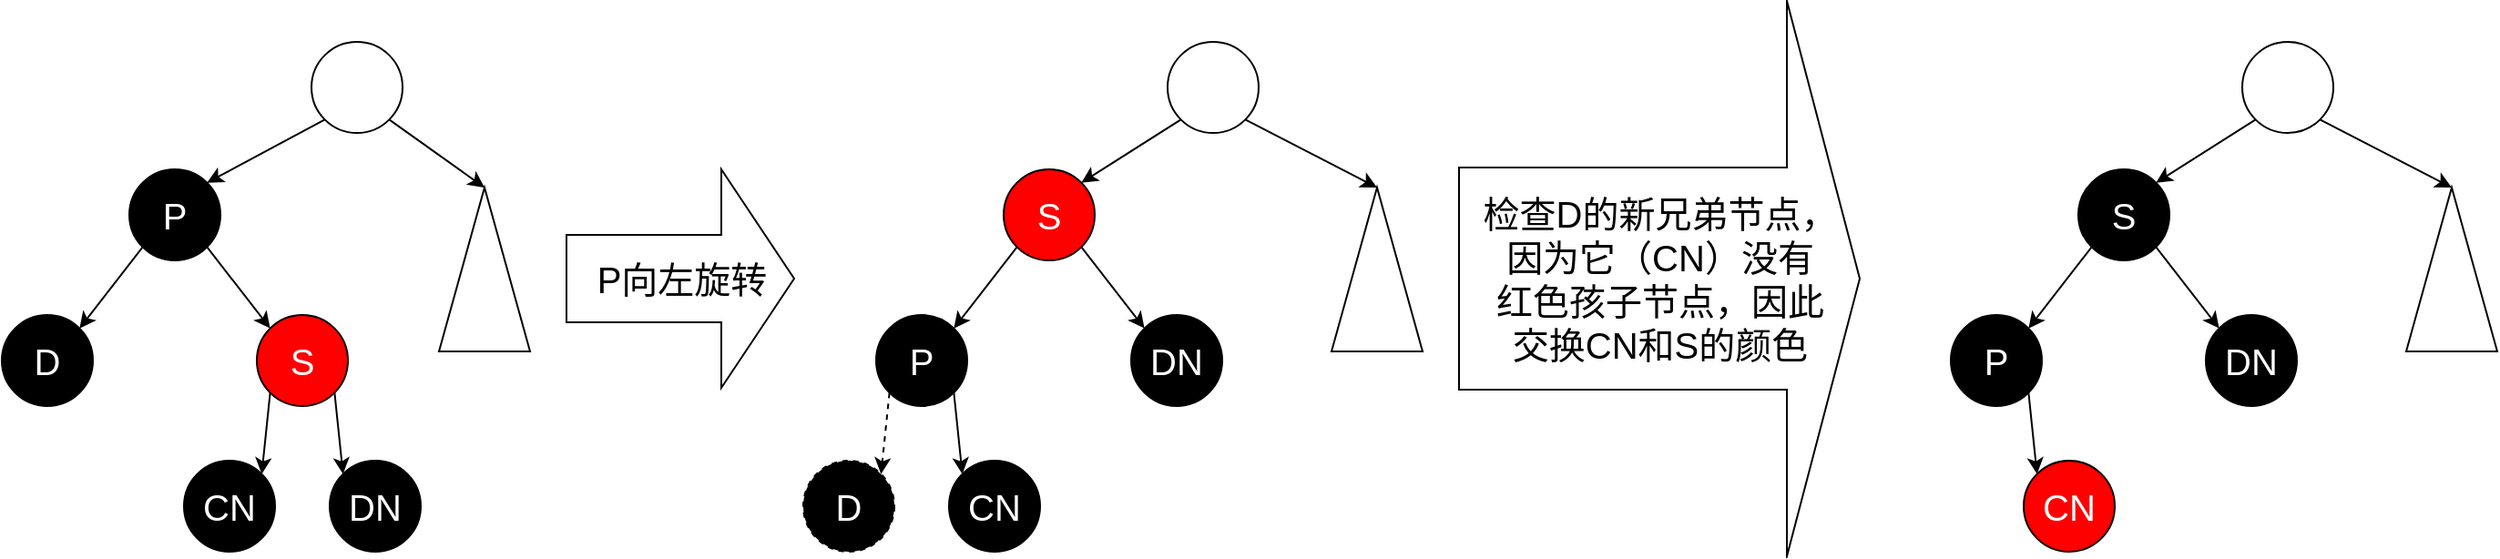<mxfile version="20.4.0" type="device"><diagram id="R-cHSDtUfPkVtpVSe-z4" name="Page-1"><mxGraphModel dx="572" dy="1805" grid="1" gridSize="10" guides="1" tooltips="1" connect="1" arrows="1" fold="1" page="1" pageScale="1" pageWidth="850" pageHeight="1100" math="0" shadow="0"><root><mxCell id="0"/><mxCell id="1" parent="0"/><mxCell id="n1B0MFmd508IJaJsGRzu-167" style="edgeStyle=none;rounded=0;orthogonalLoop=1;jettySize=auto;html=1;exitX=0;exitY=1;exitDx=0;exitDy=0;entryX=1;entryY=0;entryDx=0;entryDy=0;fontSize=20;fontColor=#000000;" parent="1" source="n1B0MFmd508IJaJsGRzu-57" target="n1B0MFmd508IJaJsGRzu-166" edge="1"><mxGeometry relative="1" as="geometry"/></mxCell><mxCell id="n1B0MFmd508IJaJsGRzu-210" style="edgeStyle=none;rounded=0;orthogonalLoop=1;jettySize=auto;html=1;exitX=1;exitY=1;exitDx=0;exitDy=0;entryX=0;entryY=0;entryDx=0;entryDy=0;fontSize=20;fontColor=#FFFFFF;" parent="1" source="n1B0MFmd508IJaJsGRzu-57" target="n1B0MFmd508IJaJsGRzu-209" edge="1"><mxGeometry relative="1" as="geometry"/></mxCell><mxCell id="n1B0MFmd508IJaJsGRzu-57" value="&lt;font style=&quot;font-size: 20px;&quot; color=&quot;#ffffff&quot;&gt;S&lt;/font&gt;" style="ellipse;whiteSpace=wrap;html=1;aspect=fixed;fillColor=#FF0000;" parent="1" vertex="1"><mxGeometry x="1010" y="160" width="50" height="50" as="geometry"/></mxCell><mxCell id="n1B0MFmd508IJaJsGRzu-58" style="edgeStyle=none;rounded=0;orthogonalLoop=1;jettySize=auto;html=1;exitX=0;exitY=1;exitDx=0;exitDy=0;entryX=1;entryY=0;entryDx=0;entryDy=0;fontSize=20;fontColor=#FFFFFF;" parent="1" source="n1B0MFmd508IJaJsGRzu-60" target="n1B0MFmd508IJaJsGRzu-61" edge="1"><mxGeometry relative="1" as="geometry"/></mxCell><mxCell id="n1B0MFmd508IJaJsGRzu-59" style="edgeStyle=none;rounded=0;orthogonalLoop=1;jettySize=auto;html=1;exitX=1;exitY=1;exitDx=0;exitDy=0;entryX=0;entryY=0;entryDx=0;entryDy=0;fontSize=20;fontColor=#FFFFFF;" parent="1" source="n1B0MFmd508IJaJsGRzu-60" target="n1B0MFmd508IJaJsGRzu-57" edge="1"><mxGeometry relative="1" as="geometry"/></mxCell><mxCell id="n1B0MFmd508IJaJsGRzu-60" value="&lt;font color=&quot;#ffffff&quot;&gt;&lt;span style=&quot;font-size: 20px;&quot;&gt;P&lt;br&gt;&lt;/span&gt;&lt;/font&gt;" style="ellipse;whiteSpace=wrap;html=1;aspect=fixed;fillColor=#000000;" parent="1" vertex="1"><mxGeometry x="940" y="80" width="50" height="50" as="geometry"/></mxCell><mxCell id="n1B0MFmd508IJaJsGRzu-61" value="&lt;font style=&quot;font-size: 20px;&quot; color=&quot;#ffffff&quot;&gt;D&lt;/font&gt;" style="ellipse;whiteSpace=wrap;html=1;aspect=fixed;fillColor=#000000;" parent="1" vertex="1"><mxGeometry x="870" y="160" width="50" height="50" as="geometry"/></mxCell><mxCell id="n1B0MFmd508IJaJsGRzu-153" style="edgeStyle=none;rounded=0;orthogonalLoop=1;jettySize=auto;html=1;exitX=0;exitY=1;exitDx=0;exitDy=0;entryX=1;entryY=0;entryDx=0;entryDy=0;fontSize=20;fontColor=#000000;" parent="1" source="n1B0MFmd508IJaJsGRzu-152" target="n1B0MFmd508IJaJsGRzu-60" edge="1"><mxGeometry relative="1" as="geometry"/></mxCell><mxCell id="n1B0MFmd508IJaJsGRzu-155" style="edgeStyle=none;rounded=0;orthogonalLoop=1;jettySize=auto;html=1;exitX=1;exitY=1;exitDx=0;exitDy=0;entryX=1;entryY=0.5;entryDx=0;entryDy=0;fontSize=20;fontColor=#000000;" parent="1" source="n1B0MFmd508IJaJsGRzu-152" target="n1B0MFmd508IJaJsGRzu-154" edge="1"><mxGeometry relative="1" as="geometry"/></mxCell><mxCell id="n1B0MFmd508IJaJsGRzu-152" value="&lt;font color=&quot;#ffffff&quot;&gt;&lt;span style=&quot;font-size: 20px;&quot;&gt;&lt;br&gt;&lt;/span&gt;&lt;/font&gt;" style="ellipse;whiteSpace=wrap;html=1;aspect=fixed;fillColor=#FFFFFF;" parent="1" vertex="1"><mxGeometry x="1040" y="10" width="50" height="50" as="geometry"/></mxCell><mxCell id="n1B0MFmd508IJaJsGRzu-154" value="" style="triangle;whiteSpace=wrap;html=1;shadow=0;sketch=0;strokeColor=#000000;fontSize=20;fontColor=#000000;fillColor=#FFFFFF;rotation=-90;" parent="1" vertex="1"><mxGeometry x="1090" y="110" width="90" height="50" as="geometry"/></mxCell><mxCell id="n1B0MFmd508IJaJsGRzu-165" value="&lt;font color=&quot;#000000&quot;&gt;P向左旋转&lt;br&gt;&lt;/font&gt;" style="html=1;shadow=0;dashed=0;align=center;verticalAlign=middle;shape=mxgraph.arrows2.arrow;dy=0.6;dx=40;notch=0;sketch=0;strokeColor=#000000;fontSize=20;fontColor=#FFFFFF;fillColor=#FFFFFF;" parent="1" vertex="1"><mxGeometry x="1180" y="80" width="125" height="120" as="geometry"/></mxCell><mxCell id="n1B0MFmd508IJaJsGRzu-166" value="&lt;font style=&quot;font-size: 20px;&quot; color=&quot;#ffffff&quot;&gt;CN&lt;/font&gt;" style="ellipse;whiteSpace=wrap;html=1;aspect=fixed;fillColor=#000000;" parent="1" vertex="1"><mxGeometry x="970" y="240" width="50" height="50" as="geometry"/></mxCell><mxCell id="n1B0MFmd508IJaJsGRzu-209" value="&lt;font style=&quot;font-size: 20px;&quot; color=&quot;#ffffff&quot;&gt;DN&lt;/font&gt;" style="ellipse;whiteSpace=wrap;html=1;aspect=fixed;fillColor=#000000;" parent="1" vertex="1"><mxGeometry x="1050" y="240" width="50" height="50" as="geometry"/></mxCell><mxCell id="kM36MPPJ57BOWF3PcYw0-32" style="edgeStyle=none;rounded=0;orthogonalLoop=1;jettySize=auto;html=1;exitX=1;exitY=1;exitDx=0;exitDy=0;entryX=0;entryY=0;entryDx=0;entryDy=0;fontSize=20;fontColor=#FFFFFF;" parent="1" source="kM36MPPJ57BOWF3PcYw0-33" target="kM36MPPJ57BOWF3PcYw0-43" edge="1"><mxGeometry relative="1" as="geometry"/></mxCell><mxCell id="kM36MPPJ57BOWF3PcYw0-46" style="edgeStyle=none;rounded=0;orthogonalLoop=1;jettySize=auto;html=1;exitX=0;exitY=1;exitDx=0;exitDy=0;entryX=1;entryY=0;entryDx=0;entryDy=0;fontSize=20;fontColor=#FFFFFF;" parent="1" source="kM36MPPJ57BOWF3PcYw0-33" target="kM36MPPJ57BOWF3PcYw0-36" edge="1"><mxGeometry relative="1" as="geometry"><mxPoint x="1417.322" y="122.678" as="sourcePoint"/></mxGeometry></mxCell><mxCell id="kM36MPPJ57BOWF3PcYw0-33" value="&lt;font style=&quot;font-size: 20px;&quot; color=&quot;#ffffff&quot;&gt;S&lt;/font&gt;" style="ellipse;whiteSpace=wrap;html=1;aspect=fixed;fillColor=#FF0000;" parent="1" vertex="1"><mxGeometry x="1420" y="80" width="50" height="50" as="geometry"/></mxCell><mxCell id="kM36MPPJ57BOWF3PcYw0-34" style="edgeStyle=none;rounded=0;orthogonalLoop=1;jettySize=auto;html=1;exitX=0;exitY=1;exitDx=0;exitDy=0;entryX=1;entryY=0;entryDx=0;entryDy=0;fontSize=20;fontColor=#FFFFFF;dashed=1;" parent="1" source="kM36MPPJ57BOWF3PcYw0-36" target="kM36MPPJ57BOWF3PcYw0-37" edge="1"><mxGeometry relative="1" as="geometry"/></mxCell><mxCell id="kM36MPPJ57BOWF3PcYw0-44" style="edgeStyle=none;rounded=0;orthogonalLoop=1;jettySize=auto;html=1;exitX=1;exitY=1;exitDx=0;exitDy=0;entryX=0;entryY=0;entryDx=0;entryDy=0;fontSize=20;fontColor=#FFFFFF;" parent="1" source="kM36MPPJ57BOWF3PcYw0-36" target="kM36MPPJ57BOWF3PcYw0-42" edge="1"><mxGeometry relative="1" as="geometry"/></mxCell><mxCell id="kM36MPPJ57BOWF3PcYw0-36" value="&lt;font color=&quot;#ffffff&quot;&gt;&lt;span style=&quot;font-size: 20px;&quot;&gt;P&lt;br&gt;&lt;/span&gt;&lt;/font&gt;" style="ellipse;whiteSpace=wrap;html=1;aspect=fixed;fillColor=#000000;" parent="1" vertex="1"><mxGeometry x="1350" y="160" width="50" height="50" as="geometry"/></mxCell><mxCell id="kM36MPPJ57BOWF3PcYw0-37" value="&lt;font style=&quot;font-size: 20px;&quot; color=&quot;#ffffff&quot;&gt;D&lt;/font&gt;" style="ellipse;whiteSpace=wrap;html=1;aspect=fixed;fillColor=#000000;dashed=1;" parent="1" vertex="1"><mxGeometry x="1310" y="240" width="50" height="50" as="geometry"/></mxCell><mxCell id="kM36MPPJ57BOWF3PcYw0-39" style="edgeStyle=none;rounded=0;orthogonalLoop=1;jettySize=auto;html=1;exitX=1;exitY=1;exitDx=0;exitDy=0;entryX=1;entryY=0.5;entryDx=0;entryDy=0;fontSize=20;fontColor=#000000;" parent="1" source="kM36MPPJ57BOWF3PcYw0-40" target="kM36MPPJ57BOWF3PcYw0-41" edge="1"><mxGeometry relative="1" as="geometry"/></mxCell><mxCell id="kM36MPPJ57BOWF3PcYw0-45" style="edgeStyle=none;rounded=0;orthogonalLoop=1;jettySize=auto;html=1;exitX=0;exitY=1;exitDx=0;exitDy=0;entryX=1;entryY=0;entryDx=0;entryDy=0;fontSize=20;fontColor=#FFFFFF;" parent="1" source="kM36MPPJ57BOWF3PcYw0-40" target="kM36MPPJ57BOWF3PcYw0-33" edge="1"><mxGeometry relative="1" as="geometry"/></mxCell><mxCell id="kM36MPPJ57BOWF3PcYw0-40" value="&lt;font color=&quot;#ffffff&quot;&gt;&lt;span style=&quot;font-size: 20px;&quot;&gt;&lt;br&gt;&lt;/span&gt;&lt;/font&gt;" style="ellipse;whiteSpace=wrap;html=1;aspect=fixed;fillColor=#FFFFFF;" parent="1" vertex="1"><mxGeometry x="1510" y="10" width="50" height="50" as="geometry"/></mxCell><mxCell id="kM36MPPJ57BOWF3PcYw0-41" value="" style="triangle;whiteSpace=wrap;html=1;shadow=0;sketch=0;strokeColor=#000000;fontSize=20;fontColor=#000000;fillColor=#FFFFFF;rotation=-90;" parent="1" vertex="1"><mxGeometry x="1580" y="110" width="90" height="50" as="geometry"/></mxCell><mxCell id="kM36MPPJ57BOWF3PcYw0-42" value="&lt;font style=&quot;font-size: 20px;&quot; color=&quot;#ffffff&quot;&gt;CN&lt;/font&gt;" style="ellipse;whiteSpace=wrap;html=1;aspect=fixed;fillColor=#000000;" parent="1" vertex="1"><mxGeometry x="1390" y="240" width="50" height="50" as="geometry"/></mxCell><mxCell id="kM36MPPJ57BOWF3PcYw0-43" value="&lt;font style=&quot;font-size: 20px;&quot; color=&quot;#ffffff&quot;&gt;DN&lt;/font&gt;" style="ellipse;whiteSpace=wrap;html=1;aspect=fixed;fillColor=#000000;" parent="1" vertex="1"><mxGeometry x="1490" y="160" width="50" height="50" as="geometry"/></mxCell><mxCell id="kM36MPPJ57BOWF3PcYw0-51" style="edgeStyle=none;rounded=0;orthogonalLoop=1;jettySize=auto;html=1;exitX=1;exitY=1;exitDx=0;exitDy=0;entryX=0;entryY=0;entryDx=0;entryDy=0;fontSize=20;fontColor=#FFFFFF;" parent="1" source="kM36MPPJ57BOWF3PcYw0-53" target="kM36MPPJ57BOWF3PcYw0-64" edge="1"><mxGeometry relative="1" as="geometry"/></mxCell><mxCell id="kM36MPPJ57BOWF3PcYw0-52" style="edgeStyle=none;rounded=0;orthogonalLoop=1;jettySize=auto;html=1;exitX=0;exitY=1;exitDx=0;exitDy=0;entryX=1;entryY=0;entryDx=0;entryDy=0;fontSize=20;fontColor=#FFFFFF;" parent="1" source="kM36MPPJ57BOWF3PcYw0-53" target="kM36MPPJ57BOWF3PcYw0-56" edge="1"><mxGeometry relative="1" as="geometry"><mxPoint x="2007.322" y="122.678" as="sourcePoint"/></mxGeometry></mxCell><mxCell id="kM36MPPJ57BOWF3PcYw0-53" value="&lt;font style=&quot;font-size: 20px;&quot; color=&quot;#ffffff&quot;&gt;S&lt;/font&gt;" style="ellipse;whiteSpace=wrap;html=1;aspect=fixed;fillColor=#000000;" parent="1" vertex="1"><mxGeometry x="2010" y="80" width="50" height="50" as="geometry"/></mxCell><mxCell id="kM36MPPJ57BOWF3PcYw0-55" style="edgeStyle=none;rounded=0;orthogonalLoop=1;jettySize=auto;html=1;exitX=1;exitY=1;exitDx=0;exitDy=0;entryX=0;entryY=0;entryDx=0;entryDy=0;fontSize=20;fontColor=#FFFFFF;" parent="1" source="kM36MPPJ57BOWF3PcYw0-56" target="kM36MPPJ57BOWF3PcYw0-62" edge="1"><mxGeometry relative="1" as="geometry"/></mxCell><mxCell id="kM36MPPJ57BOWF3PcYw0-56" value="&lt;font color=&quot;#ffffff&quot;&gt;&lt;span style=&quot;font-size: 20px;&quot;&gt;P&lt;br&gt;&lt;/span&gt;&lt;/font&gt;" style="ellipse;whiteSpace=wrap;html=1;aspect=fixed;fillColor=#000000;" parent="1" vertex="1"><mxGeometry x="1940" y="160" width="50" height="50" as="geometry"/></mxCell><mxCell id="kM36MPPJ57BOWF3PcYw0-58" style="edgeStyle=none;rounded=0;orthogonalLoop=1;jettySize=auto;html=1;exitX=1;exitY=1;exitDx=0;exitDy=0;entryX=1;entryY=0.5;entryDx=0;entryDy=0;fontSize=20;fontColor=#000000;" parent="1" source="kM36MPPJ57BOWF3PcYw0-60" target="kM36MPPJ57BOWF3PcYw0-61" edge="1"><mxGeometry relative="1" as="geometry"/></mxCell><mxCell id="kM36MPPJ57BOWF3PcYw0-59" style="edgeStyle=none;rounded=0;orthogonalLoop=1;jettySize=auto;html=1;exitX=0;exitY=1;exitDx=0;exitDy=0;entryX=1;entryY=0;entryDx=0;entryDy=0;fontSize=20;fontColor=#FFFFFF;" parent="1" source="kM36MPPJ57BOWF3PcYw0-60" target="kM36MPPJ57BOWF3PcYw0-53" edge="1"><mxGeometry relative="1" as="geometry"/></mxCell><mxCell id="kM36MPPJ57BOWF3PcYw0-60" value="&lt;font color=&quot;#ffffff&quot;&gt;&lt;span style=&quot;font-size: 20px;&quot;&gt;&lt;br&gt;&lt;/span&gt;&lt;/font&gt;" style="ellipse;whiteSpace=wrap;html=1;aspect=fixed;fillColor=#FFFFFF;" parent="1" vertex="1"><mxGeometry x="2100" y="10" width="50" height="50" as="geometry"/></mxCell><mxCell id="kM36MPPJ57BOWF3PcYw0-61" value="" style="triangle;whiteSpace=wrap;html=1;shadow=0;sketch=0;strokeColor=#000000;fontSize=20;fontColor=#000000;fillColor=#FFFFFF;rotation=-90;" parent="1" vertex="1"><mxGeometry x="2170" y="110" width="90" height="50" as="geometry"/></mxCell><mxCell id="kM36MPPJ57BOWF3PcYw0-62" value="&lt;font style=&quot;font-size: 20px;&quot; color=&quot;#ffffff&quot;&gt;CN&lt;/font&gt;" style="ellipse;whiteSpace=wrap;html=1;aspect=fixed;fillColor=#FF0000;" parent="1" vertex="1"><mxGeometry x="1980" y="240" width="50" height="50" as="geometry"/></mxCell><mxCell id="kM36MPPJ57BOWF3PcYw0-64" value="&lt;font style=&quot;font-size: 20px;&quot; color=&quot;#ffffff&quot;&gt;DN&lt;/font&gt;" style="ellipse;whiteSpace=wrap;html=1;aspect=fixed;fillColor=#000000;" parent="1" vertex="1"><mxGeometry x="2080" y="160" width="50" height="50" as="geometry"/></mxCell><mxCell id="kM36MPPJ57BOWF3PcYw0-66" value="&lt;font color=&quot;#000000&quot;&gt;检查D的新兄弟节点，&lt;br&gt;因为它（CN）没有&lt;br&gt;红色孩子节点，因此&lt;br&gt;交换CN和S的颜色&lt;br&gt;&lt;/font&gt;" style="html=1;shadow=0;dashed=0;align=center;verticalAlign=middle;shape=mxgraph.arrows2.arrow;dy=0.6;dx=40;notch=0;sketch=0;strokeColor=#000000;fontSize=20;fontColor=#FFFFFF;fillColor=#FFFFFF;" parent="1" vertex="1"><mxGeometry x="1670" y="-12.5" width="220" height="305" as="geometry"/></mxCell></root></mxGraphModel></diagram></mxfile>